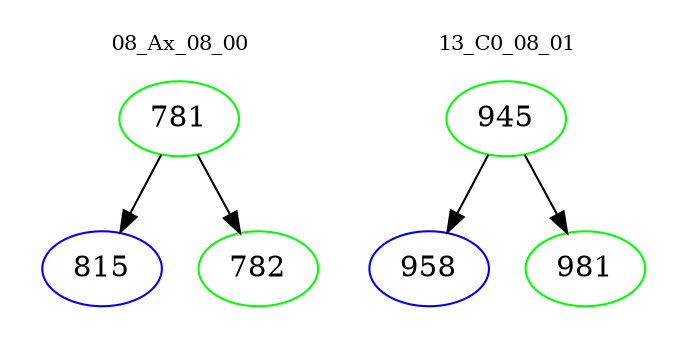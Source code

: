 digraph{
subgraph cluster_0 {
color = white
label = "08_Ax_08_00";
fontsize=10;
T0_781 [label="781", color="green"]
T0_781 -> T0_815 [color="black"]
T0_815 [label="815", color="blue"]
T0_781 -> T0_782 [color="black"]
T0_782 [label="782", color="green"]
}
subgraph cluster_1 {
color = white
label = "13_C0_08_01";
fontsize=10;
T1_945 [label="945", color="green"]
T1_945 -> T1_958 [color="black"]
T1_958 [label="958", color="blue"]
T1_945 -> T1_981 [color="black"]
T1_981 [label="981", color="green"]
}
}
